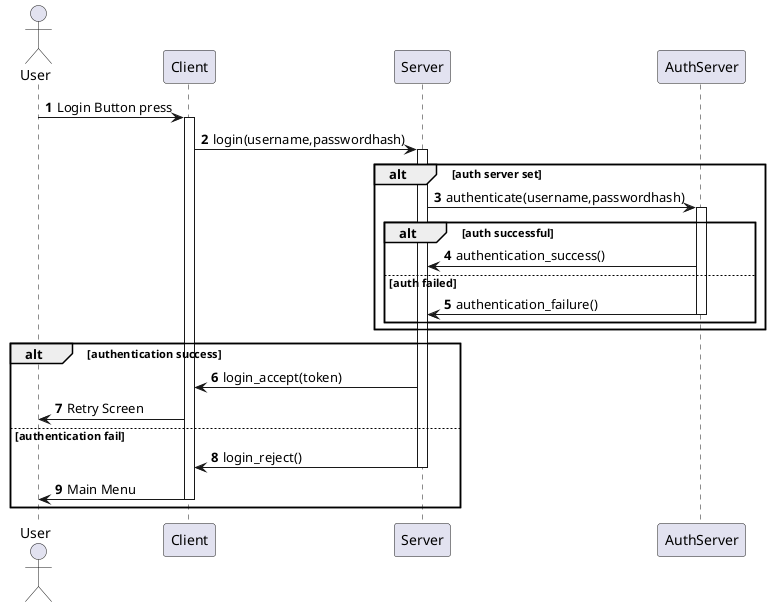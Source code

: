 @startuml
'https://plantuml.com/sequence-diagram
actor User

autonumber

User -> Client ++ : Login Button press
Client -> Server ++ : login(username,passwordhash)
alt auth server set
    Server -> AuthServer ++ : authenticate(username,passwordhash)
    alt auth successful
        AuthServer -> Server : authentication_success()
    else auth failed
        AuthServer -> Server -- : authentication_failure()
    end
end
alt authentication success
    Server -> Client : login_accept(token)
    Client -> User : Retry Screen
else authentication fail
    Server -> Client -- : login_reject()
    Client -> User -- : Main Menu
end
@enduml